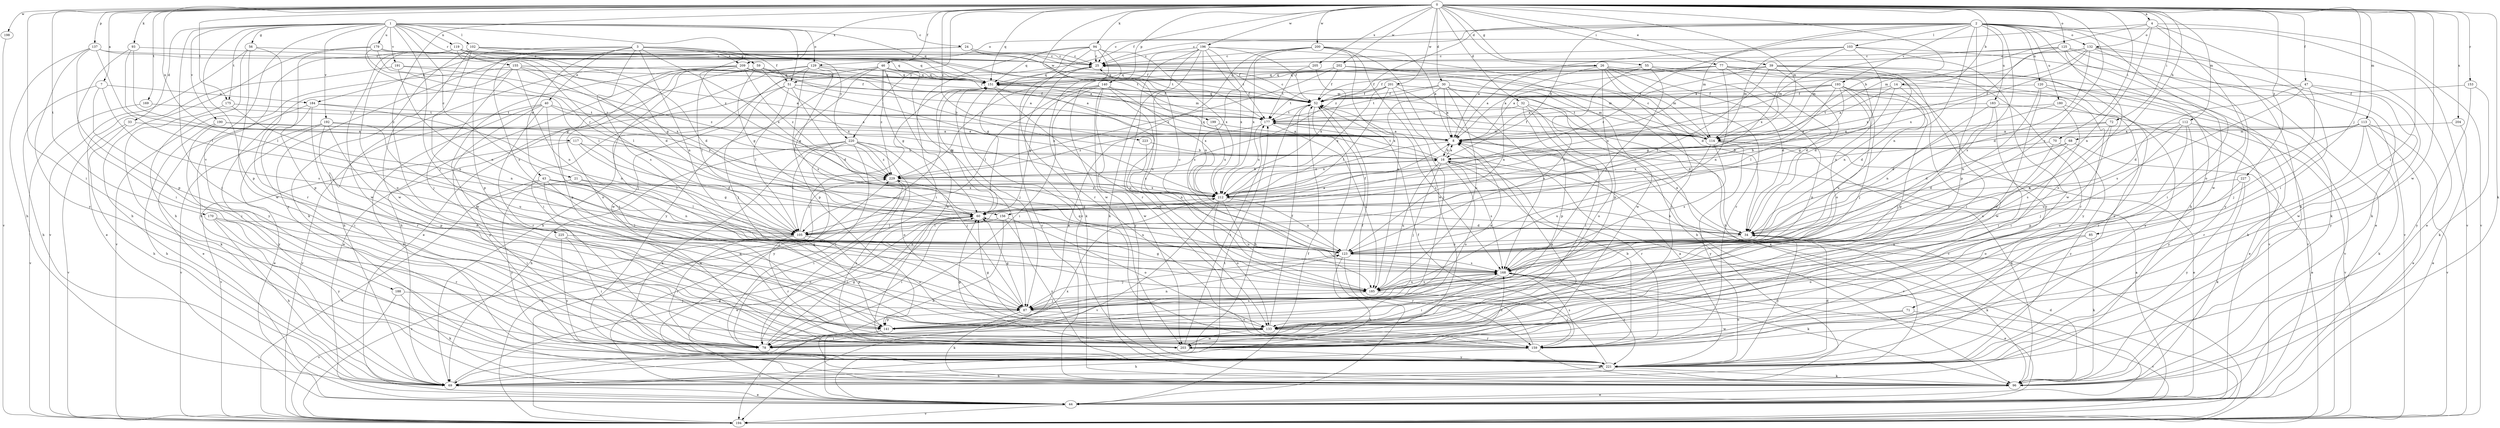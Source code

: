 strict digraph  {
0;
1;
2;
3;
4;
7;
8;
14;
16;
21;
24;
25;
26;
30;
32;
33;
34;
39;
40;
43;
44;
46;
47;
51;
52;
55;
56;
59;
60;
68;
69;
70;
71;
72;
77;
78;
85;
87;
93;
94;
96;
102;
103;
105;
112;
113;
114;
117;
119;
120;
123;
125;
129;
132;
133;
137;
140;
141;
151;
153;
155;
156;
159;
168;
169;
170;
175;
177;
179;
180;
183;
184;
185;
188;
190;
191;
192;
193;
194;
196;
198;
199;
200;
201;
202;
203;
204;
205;
209;
212;
220;
221;
223;
225;
227;
229;
0 -> 4  [label=a];
0 -> 7  [label=a];
0 -> 14  [label=b];
0 -> 16  [label=b];
0 -> 26  [label=d];
0 -> 30  [label=d];
0 -> 32  [label=d];
0 -> 39  [label=e];
0 -> 46  [label=f];
0 -> 47  [label=f];
0 -> 51  [label=f];
0 -> 55  [label=g];
0 -> 68  [label=h];
0 -> 70  [label=i];
0 -> 71  [label=i];
0 -> 72  [label=i];
0 -> 77  [label=i];
0 -> 78  [label=i];
0 -> 85  [label=j];
0 -> 93  [label=k];
0 -> 94  [label=k];
0 -> 96  [label=k];
0 -> 112  [label=m];
0 -> 113  [label=m];
0 -> 114  [label=m];
0 -> 117  [label=n];
0 -> 125  [label=o];
0 -> 137  [label=p];
0 -> 140  [label=p];
0 -> 151  [label=q];
0 -> 153  [label=r];
0 -> 168  [label=s];
0 -> 169  [label=t];
0 -> 170  [label=t];
0 -> 175  [label=t];
0 -> 196  [label=w];
0 -> 198  [label=w];
0 -> 199  [label=w];
0 -> 200  [label=w];
0 -> 201  [label=w];
0 -> 202  [label=w];
0 -> 203  [label=w];
0 -> 204  [label=x];
0 -> 205  [label=x];
0 -> 209  [label=x];
0 -> 220  [label=y];
0 -> 223  [label=z];
0 -> 225  [label=z];
0 -> 227  [label=z];
1 -> 21  [label=c];
1 -> 24  [label=c];
1 -> 33  [label=d];
1 -> 51  [label=f];
1 -> 56  [label=g];
1 -> 78  [label=i];
1 -> 87  [label=j];
1 -> 102  [label=l];
1 -> 119  [label=n];
1 -> 129  [label=o];
1 -> 141  [label=p];
1 -> 151  [label=q];
1 -> 155  [label=r];
1 -> 156  [label=r];
1 -> 175  [label=t];
1 -> 179  [label=u];
1 -> 188  [label=v];
1 -> 190  [label=v];
1 -> 191  [label=v];
1 -> 192  [label=v];
1 -> 229  [label=z];
2 -> 16  [label=b];
2 -> 25  [label=c];
2 -> 69  [label=h];
2 -> 96  [label=k];
2 -> 103  [label=l];
2 -> 114  [label=m];
2 -> 120  [label=n];
2 -> 123  [label=n];
2 -> 129  [label=o];
2 -> 132  [label=o];
2 -> 141  [label=p];
2 -> 156  [label=r];
2 -> 168  [label=s];
2 -> 180  [label=u];
2 -> 183  [label=u];
2 -> 193  [label=v];
2 -> 194  [label=v];
2 -> 203  [label=w];
2 -> 229  [label=z];
3 -> 40  [label=e];
3 -> 43  [label=e];
3 -> 51  [label=f];
3 -> 59  [label=g];
3 -> 123  [label=n];
3 -> 141  [label=p];
3 -> 168  [label=s];
3 -> 184  [label=u];
3 -> 209  [label=x];
3 -> 212  [label=x];
3 -> 220  [label=y];
4 -> 25  [label=c];
4 -> 78  [label=i];
4 -> 114  [label=m];
4 -> 123  [label=n];
4 -> 132  [label=o];
4 -> 133  [label=o];
4 -> 194  [label=v];
7 -> 69  [label=h];
7 -> 78  [label=i];
7 -> 168  [label=s];
7 -> 184  [label=u];
8 -> 16  [label=b];
8 -> 212  [label=x];
14 -> 8  [label=a];
14 -> 34  [label=d];
14 -> 52  [label=f];
14 -> 60  [label=g];
14 -> 194  [label=v];
16 -> 8  [label=a];
16 -> 87  [label=j];
16 -> 133  [label=o];
16 -> 151  [label=q];
16 -> 159  [label=r];
16 -> 168  [label=s];
16 -> 177  [label=t];
16 -> 185  [label=u];
16 -> 194  [label=v];
16 -> 229  [label=z];
21 -> 78  [label=i];
21 -> 123  [label=n];
21 -> 212  [label=x];
24 -> 25  [label=c];
24 -> 52  [label=f];
24 -> 168  [label=s];
24 -> 177  [label=t];
24 -> 221  [label=y];
25 -> 151  [label=q];
26 -> 8  [label=a];
26 -> 34  [label=d];
26 -> 78  [label=i];
26 -> 114  [label=m];
26 -> 123  [label=n];
26 -> 141  [label=p];
26 -> 151  [label=q];
26 -> 159  [label=r];
26 -> 194  [label=v];
30 -> 8  [label=a];
30 -> 52  [label=f];
30 -> 69  [label=h];
30 -> 114  [label=m];
30 -> 168  [label=s];
30 -> 177  [label=t];
30 -> 185  [label=u];
30 -> 212  [label=x];
32 -> 34  [label=d];
32 -> 78  [label=i];
32 -> 133  [label=o];
32 -> 141  [label=p];
32 -> 177  [label=t];
33 -> 8  [label=a];
33 -> 69  [label=h];
33 -> 194  [label=v];
34 -> 8  [label=a];
34 -> 96  [label=k];
34 -> 123  [label=n];
34 -> 221  [label=y];
39 -> 8  [label=a];
39 -> 34  [label=d];
39 -> 52  [label=f];
39 -> 78  [label=i];
39 -> 105  [label=l];
39 -> 123  [label=n];
39 -> 151  [label=q];
39 -> 159  [label=r];
39 -> 221  [label=y];
40 -> 8  [label=a];
40 -> 87  [label=j];
40 -> 96  [label=k];
40 -> 159  [label=r];
40 -> 177  [label=t];
40 -> 194  [label=v];
40 -> 221  [label=y];
43 -> 60  [label=g];
43 -> 87  [label=j];
43 -> 105  [label=l];
43 -> 194  [label=v];
43 -> 203  [label=w];
43 -> 212  [label=x];
43 -> 221  [label=y];
44 -> 8  [label=a];
44 -> 52  [label=f];
44 -> 151  [label=q];
44 -> 177  [label=t];
44 -> 194  [label=v];
46 -> 60  [label=g];
46 -> 69  [label=h];
46 -> 87  [label=j];
46 -> 114  [label=m];
46 -> 151  [label=q];
46 -> 168  [label=s];
46 -> 203  [label=w];
46 -> 221  [label=y];
46 -> 229  [label=z];
47 -> 34  [label=d];
47 -> 52  [label=f];
47 -> 87  [label=j];
47 -> 168  [label=s];
47 -> 203  [label=w];
47 -> 221  [label=y];
51 -> 34  [label=d];
51 -> 44  [label=e];
51 -> 52  [label=f];
51 -> 87  [label=j];
51 -> 105  [label=l];
51 -> 212  [label=x];
52 -> 25  [label=c];
52 -> 44  [label=e];
52 -> 69  [label=h];
52 -> 151  [label=q];
52 -> 168  [label=s];
52 -> 177  [label=t];
55 -> 123  [label=n];
55 -> 133  [label=o];
55 -> 141  [label=p];
55 -> 151  [label=q];
55 -> 168  [label=s];
56 -> 25  [label=c];
56 -> 69  [label=h];
56 -> 159  [label=r];
56 -> 194  [label=v];
56 -> 203  [label=w];
59 -> 8  [label=a];
59 -> 16  [label=b];
59 -> 60  [label=g];
59 -> 69  [label=h];
59 -> 87  [label=j];
59 -> 133  [label=o];
59 -> 151  [label=q];
59 -> 212  [label=x];
60 -> 34  [label=d];
60 -> 44  [label=e];
60 -> 78  [label=i];
60 -> 105  [label=l];
68 -> 16  [label=b];
68 -> 34  [label=d];
68 -> 44  [label=e];
68 -> 185  [label=u];
68 -> 212  [label=x];
69 -> 44  [label=e];
69 -> 60  [label=g];
69 -> 212  [label=x];
70 -> 16  [label=b];
70 -> 168  [label=s];
70 -> 221  [label=y];
71 -> 133  [label=o];
71 -> 194  [label=v];
71 -> 203  [label=w];
72 -> 8  [label=a];
72 -> 34  [label=d];
72 -> 87  [label=j];
72 -> 168  [label=s];
77 -> 8  [label=a];
77 -> 34  [label=d];
77 -> 52  [label=f];
77 -> 123  [label=n];
77 -> 151  [label=q];
77 -> 159  [label=r];
77 -> 194  [label=v];
77 -> 221  [label=y];
78 -> 8  [label=a];
78 -> 60  [label=g];
85 -> 96  [label=k];
85 -> 123  [label=n];
85 -> 133  [label=o];
87 -> 8  [label=a];
87 -> 60  [label=g];
87 -> 96  [label=k];
87 -> 133  [label=o];
87 -> 141  [label=p];
93 -> 25  [label=c];
93 -> 60  [label=g];
93 -> 78  [label=i];
93 -> 105  [label=l];
94 -> 25  [label=c];
94 -> 60  [label=g];
94 -> 78  [label=i];
94 -> 96  [label=k];
94 -> 151  [label=q];
94 -> 159  [label=r];
94 -> 203  [label=w];
94 -> 212  [label=x];
96 -> 25  [label=c];
96 -> 34  [label=d];
96 -> 44  [label=e];
102 -> 25  [label=c];
102 -> 34  [label=d];
102 -> 96  [label=k];
102 -> 151  [label=q];
102 -> 185  [label=u];
102 -> 203  [label=w];
103 -> 8  [label=a];
103 -> 25  [label=c];
103 -> 60  [label=g];
103 -> 114  [label=m];
103 -> 194  [label=v];
103 -> 203  [label=w];
103 -> 212  [label=x];
105 -> 8  [label=a];
105 -> 78  [label=i];
105 -> 133  [label=o];
105 -> 141  [label=p];
105 -> 159  [label=r];
105 -> 194  [label=v];
105 -> 229  [label=z];
112 -> 8  [label=a];
112 -> 123  [label=n];
112 -> 133  [label=o];
112 -> 141  [label=p];
112 -> 194  [label=v];
112 -> 221  [label=y];
113 -> 8  [label=a];
113 -> 44  [label=e];
113 -> 96  [label=k];
113 -> 159  [label=r];
113 -> 185  [label=u];
113 -> 194  [label=v];
113 -> 212  [label=x];
114 -> 25  [label=c];
114 -> 44  [label=e];
114 -> 52  [label=f];
114 -> 96  [label=k];
114 -> 168  [label=s];
114 -> 185  [label=u];
114 -> 221  [label=y];
117 -> 16  [label=b];
117 -> 34  [label=d];
117 -> 105  [label=l];
117 -> 194  [label=v];
119 -> 8  [label=a];
119 -> 25  [label=c];
119 -> 34  [label=d];
119 -> 52  [label=f];
119 -> 60  [label=g];
119 -> 69  [label=h];
119 -> 105  [label=l];
119 -> 133  [label=o];
119 -> 177  [label=t];
119 -> 203  [label=w];
120 -> 52  [label=f];
120 -> 96  [label=k];
120 -> 123  [label=n];
120 -> 133  [label=o];
120 -> 221  [label=y];
123 -> 25  [label=c];
123 -> 52  [label=f];
123 -> 69  [label=h];
123 -> 87  [label=j];
123 -> 159  [label=r];
123 -> 168  [label=s];
125 -> 25  [label=c];
125 -> 44  [label=e];
125 -> 78  [label=i];
125 -> 96  [label=k];
125 -> 114  [label=m];
125 -> 133  [label=o];
125 -> 212  [label=x];
129 -> 44  [label=e];
129 -> 60  [label=g];
129 -> 78  [label=i];
129 -> 114  [label=m];
129 -> 141  [label=p];
129 -> 151  [label=q];
129 -> 203  [label=w];
132 -> 8  [label=a];
132 -> 25  [label=c];
132 -> 34  [label=d];
132 -> 44  [label=e];
132 -> 96  [label=k];
132 -> 114  [label=m];
132 -> 212  [label=x];
132 -> 221  [label=y];
133 -> 52  [label=f];
133 -> 60  [label=g];
133 -> 78  [label=i];
133 -> 159  [label=r];
133 -> 203  [label=w];
137 -> 25  [label=c];
137 -> 69  [label=h];
137 -> 105  [label=l];
137 -> 141  [label=p];
137 -> 151  [label=q];
137 -> 221  [label=y];
140 -> 52  [label=f];
140 -> 60  [label=g];
140 -> 78  [label=i];
140 -> 105  [label=l];
140 -> 185  [label=u];
140 -> 203  [label=w];
140 -> 212  [label=x];
140 -> 221  [label=y];
141 -> 96  [label=k];
141 -> 123  [label=n];
141 -> 168  [label=s];
141 -> 194  [label=v];
151 -> 52  [label=f];
151 -> 60  [label=g];
151 -> 87  [label=j];
151 -> 133  [label=o];
151 -> 168  [label=s];
153 -> 52  [label=f];
153 -> 96  [label=k];
153 -> 221  [label=y];
155 -> 8  [label=a];
155 -> 52  [label=f];
155 -> 87  [label=j];
155 -> 123  [label=n];
155 -> 151  [label=q];
155 -> 194  [label=v];
155 -> 212  [label=x];
155 -> 221  [label=y];
156 -> 69  [label=h];
156 -> 78  [label=i];
156 -> 105  [label=l];
156 -> 133  [label=o];
156 -> 221  [label=y];
159 -> 16  [label=b];
159 -> 52  [label=f];
159 -> 69  [label=h];
159 -> 96  [label=k];
159 -> 151  [label=q];
159 -> 168  [label=s];
168 -> 44  [label=e];
168 -> 78  [label=i];
168 -> 96  [label=k];
168 -> 185  [label=u];
168 -> 221  [label=y];
169 -> 177  [label=t];
169 -> 194  [label=v];
170 -> 69  [label=h];
170 -> 105  [label=l];
170 -> 159  [label=r];
170 -> 221  [label=y];
175 -> 96  [label=k];
175 -> 123  [label=n];
175 -> 177  [label=t];
177 -> 8  [label=a];
177 -> 114  [label=m];
177 -> 185  [label=u];
177 -> 212  [label=x];
177 -> 229  [label=z];
179 -> 25  [label=c];
179 -> 69  [label=h];
179 -> 105  [label=l];
179 -> 114  [label=m];
179 -> 141  [label=p];
179 -> 229  [label=z];
180 -> 34  [label=d];
180 -> 78  [label=i];
180 -> 159  [label=r];
180 -> 177  [label=t];
183 -> 44  [label=e];
183 -> 78  [label=i];
183 -> 87  [label=j];
183 -> 123  [label=n];
183 -> 177  [label=t];
184 -> 44  [label=e];
184 -> 78  [label=i];
184 -> 123  [label=n];
184 -> 159  [label=r];
184 -> 177  [label=t];
185 -> 60  [label=g];
185 -> 87  [label=j];
185 -> 159  [label=r];
185 -> 168  [label=s];
188 -> 87  [label=j];
188 -> 96  [label=k];
188 -> 194  [label=v];
190 -> 8  [label=a];
190 -> 69  [label=h];
190 -> 221  [label=y];
190 -> 229  [label=z];
191 -> 44  [label=e];
191 -> 123  [label=n];
191 -> 151  [label=q];
191 -> 229  [label=z];
192 -> 8  [label=a];
192 -> 44  [label=e];
192 -> 133  [label=o];
192 -> 141  [label=p];
192 -> 185  [label=u];
192 -> 194  [label=v];
193 -> 8  [label=a];
193 -> 52  [label=f];
193 -> 60  [label=g];
193 -> 87  [label=j];
193 -> 105  [label=l];
193 -> 141  [label=p];
193 -> 185  [label=u];
193 -> 203  [label=w];
193 -> 212  [label=x];
194 -> 151  [label=q];
194 -> 229  [label=z];
196 -> 25  [label=c];
196 -> 34  [label=d];
196 -> 52  [label=f];
196 -> 96  [label=k];
196 -> 159  [label=r];
196 -> 168  [label=s];
196 -> 177  [label=t];
196 -> 185  [label=u];
196 -> 212  [label=x];
196 -> 229  [label=z];
198 -> 194  [label=v];
199 -> 8  [label=a];
199 -> 212  [label=x];
200 -> 8  [label=a];
200 -> 25  [label=c];
200 -> 44  [label=e];
200 -> 96  [label=k];
200 -> 123  [label=n];
200 -> 185  [label=u];
200 -> 203  [label=w];
200 -> 212  [label=x];
201 -> 44  [label=e];
201 -> 52  [label=f];
201 -> 87  [label=j];
201 -> 105  [label=l];
201 -> 177  [label=t];
201 -> 194  [label=v];
201 -> 212  [label=x];
202 -> 52  [label=f];
202 -> 69  [label=h];
202 -> 151  [label=q];
202 -> 203  [label=w];
202 -> 229  [label=z];
203 -> 60  [label=g];
203 -> 168  [label=s];
203 -> 177  [label=t];
203 -> 221  [label=y];
203 -> 229  [label=z];
204 -> 44  [label=e];
204 -> 114  [label=m];
205 -> 151  [label=q];
205 -> 177  [label=t];
205 -> 212  [label=x];
209 -> 8  [label=a];
209 -> 52  [label=f];
209 -> 69  [label=h];
209 -> 105  [label=l];
209 -> 141  [label=p];
209 -> 151  [label=q];
209 -> 203  [label=w];
209 -> 229  [label=z];
212 -> 60  [label=g];
212 -> 123  [label=n];
212 -> 133  [label=o];
212 -> 185  [label=u];
212 -> 194  [label=v];
220 -> 16  [label=b];
220 -> 69  [label=h];
220 -> 78  [label=i];
220 -> 87  [label=j];
220 -> 96  [label=k];
220 -> 105  [label=l];
220 -> 133  [label=o];
220 -> 221  [label=y];
220 -> 229  [label=z];
221 -> 8  [label=a];
221 -> 25  [label=c];
221 -> 34  [label=d];
221 -> 52  [label=f];
221 -> 69  [label=h];
221 -> 96  [label=k];
223 -> 16  [label=b];
223 -> 123  [label=n];
225 -> 78  [label=i];
225 -> 123  [label=n];
225 -> 133  [label=o];
225 -> 221  [label=y];
227 -> 96  [label=k];
227 -> 133  [label=o];
227 -> 212  [label=x];
227 -> 221  [label=y];
229 -> 16  [label=b];
229 -> 78  [label=i];
229 -> 185  [label=u];
229 -> 212  [label=x];
}
